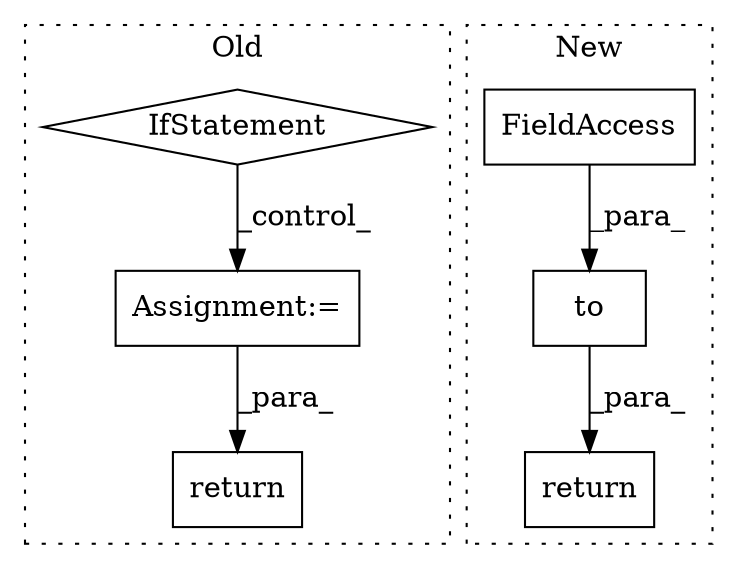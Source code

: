 digraph G {
subgraph cluster0 {
1 [label="return" a="41" s="3186" l="7" shape="box"];
5 [label="Assignment:=" a="7" s="3152" l="1" shape="box"];
6 [label="IfStatement" a="25" s="2643,2662" l="4,2" shape="diamond"];
label = "Old";
style="dotted";
}
subgraph cluster1 {
2 [label="to" a="32" s="1511,1521" l="3,1" shape="box"];
3 [label="FieldAccess" a="22" s="1514" l="7" shape="box"];
4 [label="return" a="41" s="1583" l="7" shape="box"];
label = "New";
style="dotted";
}
2 -> 4 [label="_para_"];
3 -> 2 [label="_para_"];
5 -> 1 [label="_para_"];
6 -> 5 [label="_control_"];
}